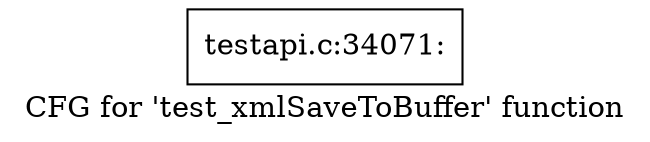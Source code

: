 digraph "CFG for 'test_xmlSaveToBuffer' function" {
	label="CFG for 'test_xmlSaveToBuffer' function";

	Node0x531e410 [shape=record,label="{testapi.c:34071:}"];
}
